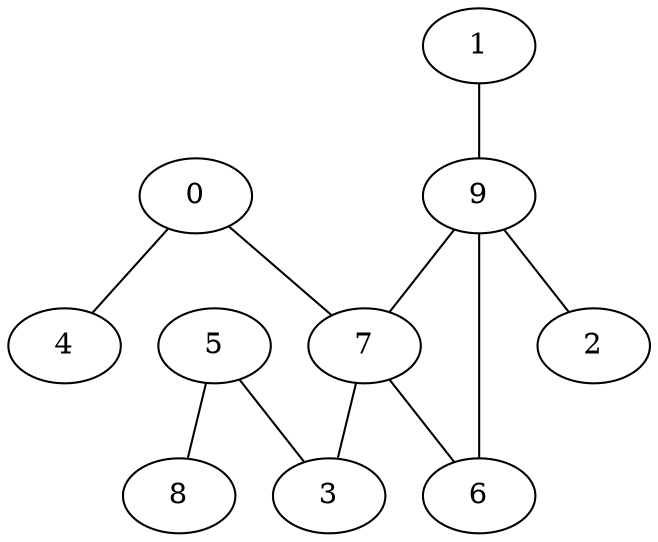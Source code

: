 graph 666{
0
1
2
3
4
5
6
7
8
9

5--8
9--7
0--4
0--7
1--9
7--6
9--2
9--6
5--3
7--3
}
